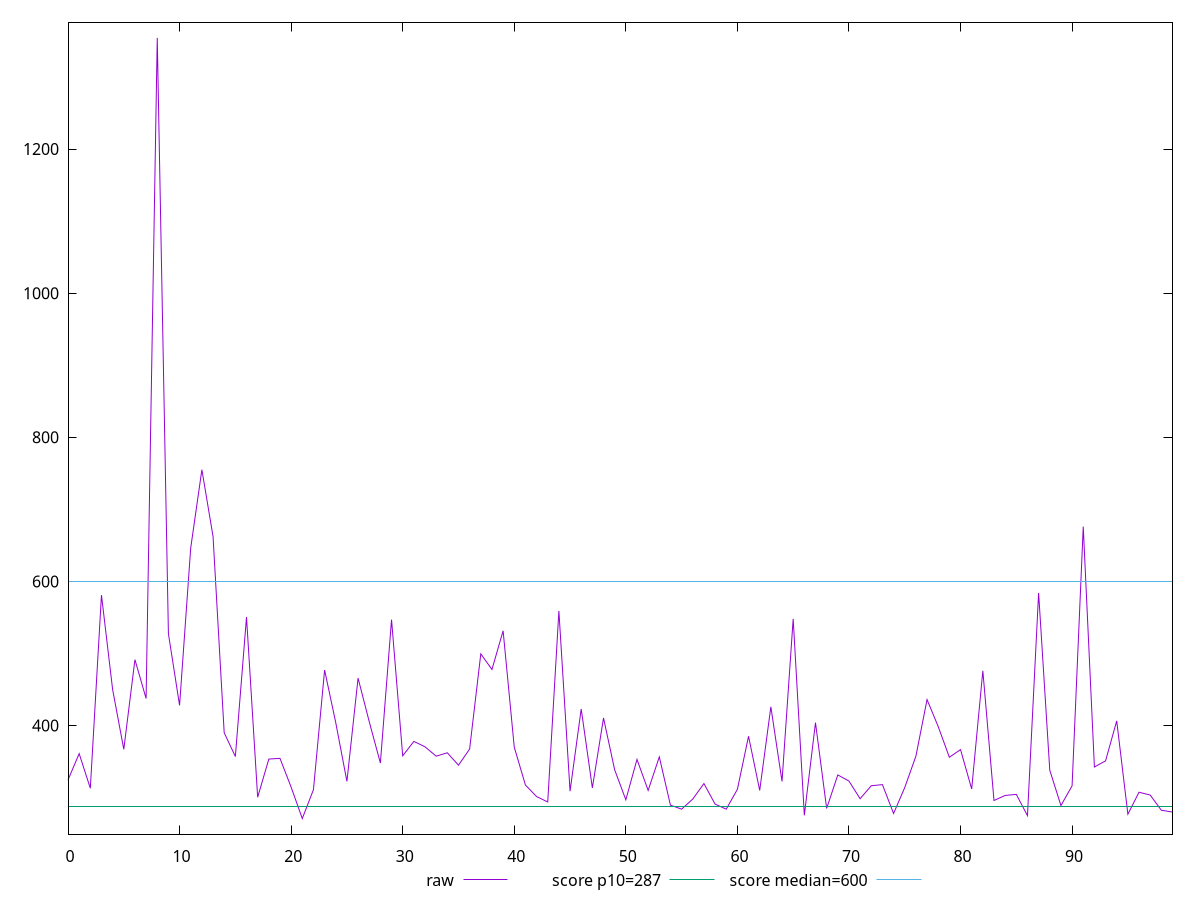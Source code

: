 reset

$raw <<EOF
0 324.5
1 361
2 313
3 581
4 450
5 367
6 491.4999999999982
7 437.5
8 1354.212
9 527.5
10 427.9999999999991
11 646.5
12 755.0000000000009
13 662.5
14 390.0000000000018
15 357
16 550.5
17 300.5
18 353.5
19 354.5
20 314.5
21 271
22 311
23 477
24 404
25 322.5
26 465.7945000000002
27 405.39300000000094
28 348
29 546.9599999999991
30 358
31 378
32 370.5
33 357.5
34 362.2069999999994
35 345
36 367.5
37 499.5
38 477.8170000000009
39 531.5
40 370
41 317.5
42 301.5
43 294
44 559
45 309
46 423
47 313.5
48 410.5
49 338.5
50 297
51 353
52 310
53 356.5
54 289.4999999999991
55 284
56 298
57 319.5
58 291
59 284
60 311.5
61 385.1875
62 310
63 426
64 322.5
65 548
66 275.4999999999991
67 404
68 285.0000000000009
69 331.4999999999982
70 323
71 298.5
72 316.5000000000009
73 318
74 278
75 313.9999999999982
76 357.5
77 436
78 398.56300000000283
79 356
80 366.64699999999993
81 312
82 476
83 296
84 303
85 304.5
86 275
87 584
88 338
89 289
90 316.35099999999784
91 676
92 342.5
93 351
94 406.5
95 277
96 307.5
97 303.56850000000304
98 282.5
99 280.0000000000018
EOF

set key outside below
set xrange [0:99]
set yrange [249.33576:1375.87624]
set trange [249.33576:1375.87624]
set terminal svg size 640, 500 enhanced background rgb 'white'
set output "reprap/total-blocking-time/samples/pages+cached+noexternal+nomedia+nocss/raw/values.svg"

plot $raw title "raw" with line, \
     287 title "score p10=287", \
     600 title "score median=600"

reset
